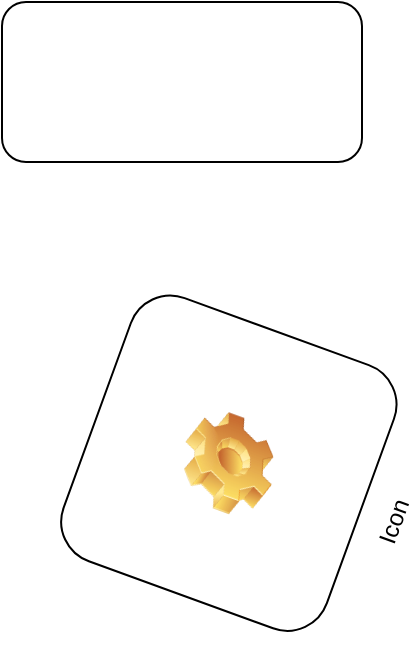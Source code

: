 <mxfile version="12.8.8" type="github"><diagram id="_ll6MFvnqavfQa_0bTM9" name="第 1 页"><mxGraphModel dx="1182" dy="732" grid="1" gridSize="10" guides="1" tooltips="1" connect="1" arrows="1" fold="1" page="1" pageScale="1" pageWidth="827" pageHeight="1169" math="0" shadow="0"><root><mxCell id="0"/><mxCell id="1" parent="0"/><mxCell id="YsycrOic_rJEbeBmSoc2-1" value="" style="rounded=1;whiteSpace=wrap;html=1;" vertex="1" parent="1"><mxGeometry x="120" y="130" width="180" height="80" as="geometry"/></mxCell><mxCell id="YsycrOic_rJEbeBmSoc2-2" value="Icon" style="icon;html=1;image=img/clipart/Gear_128x128.png;rotation=-70;" vertex="1" parent="1"><mxGeometry x="163.42" y="290.6" width="140" height="140" as="geometry"/></mxCell></root></mxGraphModel></diagram></mxfile>
